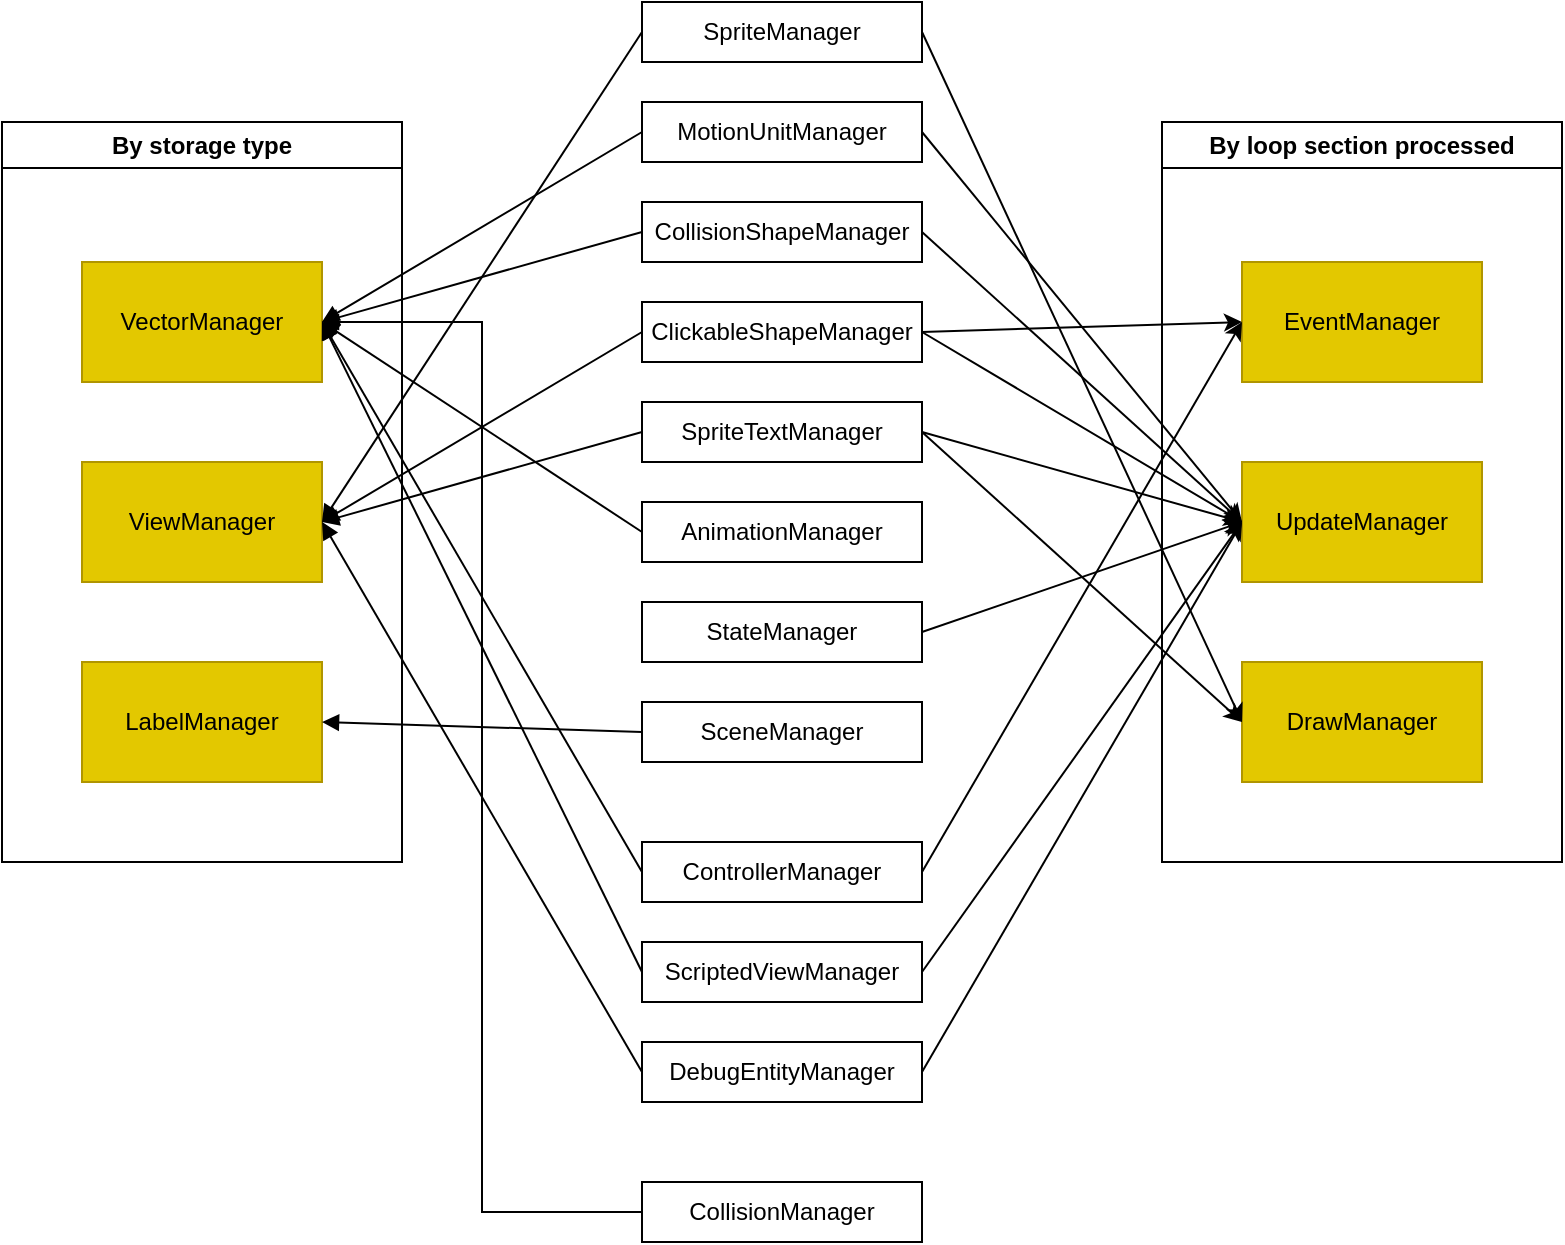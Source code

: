 <mxfile version="21.3.7" type="device">
  <diagram name="Page-1" id="FhUDX1a441KvjqnTjFQd">
    <mxGraphModel dx="1434" dy="871" grid="1" gridSize="10" guides="1" tooltips="1" connect="1" arrows="1" fold="1" page="0" pageScale="1" pageWidth="850" pageHeight="1100" math="0" shadow="0">
      <root>
        <mxCell id="0" />
        <mxCell id="1" parent="0" />
        <mxCell id="CC5OgU8TRu4SXhYbsI4M-2" value="By storage type" style="swimlane;whiteSpace=wrap;html=1;" parent="1" vertex="1">
          <mxGeometry x="280" y="260" width="200" height="370" as="geometry" />
        </mxCell>
        <mxCell id="CC5OgU8TRu4SXhYbsI4M-4" value="VectorManager" style="rounded=0;whiteSpace=wrap;html=1;fillColor=#e3c800;fontColor=#000000;strokeColor=#B09500;" parent="CC5OgU8TRu4SXhYbsI4M-2" vertex="1">
          <mxGeometry x="40" y="70" width="120" height="60" as="geometry" />
        </mxCell>
        <mxCell id="CC5OgU8TRu4SXhYbsI4M-5" value="ViewManager" style="rounded=0;whiteSpace=wrap;html=1;fillColor=#e3c800;fontColor=#000000;strokeColor=#B09500;" parent="CC5OgU8TRu4SXhYbsI4M-2" vertex="1">
          <mxGeometry x="40" y="170" width="120" height="60" as="geometry" />
        </mxCell>
        <mxCell id="CC5OgU8TRu4SXhYbsI4M-6" value="LabelManager" style="rounded=0;whiteSpace=wrap;html=1;fillColor=#e3c800;fontColor=#000000;strokeColor=#B09500;" parent="CC5OgU8TRu4SXhYbsI4M-2" vertex="1">
          <mxGeometry x="40" y="270" width="120" height="60" as="geometry" />
        </mxCell>
        <mxCell id="CC5OgU8TRu4SXhYbsI4M-3" value="By loop section processed" style="swimlane;whiteSpace=wrap;html=1;" parent="1" vertex="1">
          <mxGeometry x="860" y="260" width="200" height="370" as="geometry" />
        </mxCell>
        <mxCell id="CC5OgU8TRu4SXhYbsI4M-7" value="EventManager" style="rounded=0;whiteSpace=wrap;html=1;fillColor=#e3c800;fontColor=#000000;strokeColor=#B09500;" parent="CC5OgU8TRu4SXhYbsI4M-3" vertex="1">
          <mxGeometry x="40" y="70" width="120" height="60" as="geometry" />
        </mxCell>
        <mxCell id="CC5OgU8TRu4SXhYbsI4M-8" value="UpdateManager" style="rounded=0;whiteSpace=wrap;html=1;fillColor=#e3c800;fontColor=#000000;strokeColor=#B09500;" parent="CC5OgU8TRu4SXhYbsI4M-3" vertex="1">
          <mxGeometry x="40" y="170" width="120" height="60" as="geometry" />
        </mxCell>
        <mxCell id="CC5OgU8TRu4SXhYbsI4M-9" value="DrawManager" style="rounded=0;whiteSpace=wrap;html=1;fillColor=#e3c800;fontColor=#000000;strokeColor=#B09500;" parent="CC5OgU8TRu4SXhYbsI4M-3" vertex="1">
          <mxGeometry x="40" y="270" width="120" height="60" as="geometry" />
        </mxCell>
        <mxCell id="CC5OgU8TRu4SXhYbsI4M-54" style="edgeStyle=none;rounded=0;orthogonalLoop=1;jettySize=auto;html=1;exitX=0;exitY=0.5;exitDx=0;exitDy=0;entryX=1;entryY=0.5;entryDx=0;entryDy=0;endArrow=block;endFill=1;jumpStyle=none;" parent="1" source="CC5OgU8TRu4SXhYbsI4M-11" target="CC5OgU8TRu4SXhYbsI4M-4" edge="1">
          <mxGeometry relative="1" as="geometry" />
        </mxCell>
        <mxCell id="CC5OgU8TRu4SXhYbsI4M-55" style="edgeStyle=none;rounded=0;orthogonalLoop=1;jettySize=auto;html=1;exitX=1;exitY=0.5;exitDx=0;exitDy=0;entryX=0;entryY=0.5;entryDx=0;entryDy=0;" parent="1" source="CC5OgU8TRu4SXhYbsI4M-11" target="CC5OgU8TRu4SXhYbsI4M-7" edge="1">
          <mxGeometry relative="1" as="geometry" />
        </mxCell>
        <mxCell id="CC5OgU8TRu4SXhYbsI4M-11" value="ControllerManager" style="rounded=0;whiteSpace=wrap;html=1;" parent="1" vertex="1">
          <mxGeometry x="600" y="620" width="140" height="30" as="geometry" />
        </mxCell>
        <mxCell id="CC5OgU8TRu4SXhYbsI4M-56" style="edgeStyle=none;rounded=0;orthogonalLoop=1;jettySize=auto;html=1;exitX=0;exitY=0.5;exitDx=0;exitDy=0;entryX=1;entryY=0.5;entryDx=0;entryDy=0;endArrow=block;endFill=1;jumpStyle=none;" parent="1" source="CC5OgU8TRu4SXhYbsI4M-12" target="CC5OgU8TRu4SXhYbsI4M-4" edge="1">
          <mxGeometry relative="1" as="geometry" />
        </mxCell>
        <mxCell id="CC5OgU8TRu4SXhYbsI4M-57" style="edgeStyle=none;rounded=0;orthogonalLoop=1;jettySize=auto;html=1;exitX=1;exitY=0.5;exitDx=0;exitDy=0;entryX=0;entryY=0.5;entryDx=0;entryDy=0;" parent="1" source="CC5OgU8TRu4SXhYbsI4M-12" target="CC5OgU8TRu4SXhYbsI4M-8" edge="1">
          <mxGeometry relative="1" as="geometry" />
        </mxCell>
        <mxCell id="CC5OgU8TRu4SXhYbsI4M-12" value="ScriptedViewManager" style="rounded=0;whiteSpace=wrap;html=1;" parent="1" vertex="1">
          <mxGeometry x="600" y="670" width="140" height="30" as="geometry" />
        </mxCell>
        <mxCell id="CC5OgU8TRu4SXhYbsI4M-58" style="edgeStyle=none;rounded=0;orthogonalLoop=1;jettySize=auto;html=1;exitX=0;exitY=0.5;exitDx=0;exitDy=0;entryX=1;entryY=0.5;entryDx=0;entryDy=0;endArrow=block;endFill=1;jumpStyle=none;" parent="1" source="CC5OgU8TRu4SXhYbsI4M-13" target="CC5OgU8TRu4SXhYbsI4M-5" edge="1">
          <mxGeometry relative="1" as="geometry" />
        </mxCell>
        <mxCell id="CC5OgU8TRu4SXhYbsI4M-59" style="edgeStyle=none;rounded=0;orthogonalLoop=1;jettySize=auto;html=1;exitX=1;exitY=0.5;exitDx=0;exitDy=0;entryX=0;entryY=0.5;entryDx=0;entryDy=0;" parent="1" source="CC5OgU8TRu4SXhYbsI4M-13" target="CC5OgU8TRu4SXhYbsI4M-8" edge="1">
          <mxGeometry relative="1" as="geometry" />
        </mxCell>
        <mxCell id="CC5OgU8TRu4SXhYbsI4M-13" value="DebugEntityManager" style="rounded=0;whiteSpace=wrap;html=1;" parent="1" vertex="1">
          <mxGeometry x="600" y="720" width="140" height="30" as="geometry" />
        </mxCell>
        <mxCell id="CC5OgU8TRu4SXhYbsI4M-40" style="edgeStyle=none;rounded=0;orthogonalLoop=1;jettySize=auto;html=1;exitX=0;exitY=0.5;exitDx=0;exitDy=0;entryX=1;entryY=0.5;entryDx=0;entryDy=0;endArrow=block;endFill=1;jumpStyle=none;" parent="1" source="CC5OgU8TRu4SXhYbsI4M-14" target="CC5OgU8TRu4SXhYbsI4M-5" edge="1">
          <mxGeometry relative="1" as="geometry" />
        </mxCell>
        <mxCell id="CC5OgU8TRu4SXhYbsI4M-41" style="edgeStyle=none;rounded=0;orthogonalLoop=1;jettySize=auto;html=1;exitX=1;exitY=0.5;exitDx=0;exitDy=0;entryX=0;entryY=0.5;entryDx=0;entryDy=0;" parent="1" source="CC5OgU8TRu4SXhYbsI4M-14" target="CC5OgU8TRu4SXhYbsI4M-9" edge="1">
          <mxGeometry relative="1" as="geometry" />
        </mxCell>
        <mxCell id="CC5OgU8TRu4SXhYbsI4M-14" value="SpriteManager" style="rounded=0;whiteSpace=wrap;html=1;" parent="1" vertex="1">
          <mxGeometry x="600" y="200" width="140" height="30" as="geometry" />
        </mxCell>
        <mxCell id="CC5OgU8TRu4SXhYbsI4M-42" style="edgeStyle=none;rounded=0;orthogonalLoop=1;jettySize=auto;html=1;exitX=0;exitY=0.5;exitDx=0;exitDy=0;entryX=1;entryY=0.5;entryDx=0;entryDy=0;endArrow=block;endFill=1;jumpStyle=none;" parent="1" source="CC5OgU8TRu4SXhYbsI4M-15" target="CC5OgU8TRu4SXhYbsI4M-4" edge="1">
          <mxGeometry relative="1" as="geometry" />
        </mxCell>
        <mxCell id="CC5OgU8TRu4SXhYbsI4M-43" style="edgeStyle=none;rounded=0;orthogonalLoop=1;jettySize=auto;html=1;exitX=1;exitY=0.5;exitDx=0;exitDy=0;entryX=0;entryY=0.5;entryDx=0;entryDy=0;" parent="1" source="CC5OgU8TRu4SXhYbsI4M-15" target="CC5OgU8TRu4SXhYbsI4M-8" edge="1">
          <mxGeometry relative="1" as="geometry" />
        </mxCell>
        <mxCell id="CC5OgU8TRu4SXhYbsI4M-15" value="MotionUnitManager" style="rounded=0;whiteSpace=wrap;html=1;" parent="1" vertex="1">
          <mxGeometry x="600" y="250" width="140" height="30" as="geometry" />
        </mxCell>
        <mxCell id="CC5OgU8TRu4SXhYbsI4M-44" style="edgeStyle=none;rounded=0;orthogonalLoop=1;jettySize=auto;html=1;exitX=0;exitY=0.5;exitDx=0;exitDy=0;entryX=1;entryY=0.5;entryDx=0;entryDy=0;endArrow=block;endFill=1;jumpStyle=none;" parent="1" source="CC5OgU8TRu4SXhYbsI4M-16" target="CC5OgU8TRu4SXhYbsI4M-4" edge="1">
          <mxGeometry relative="1" as="geometry" />
        </mxCell>
        <mxCell id="CC5OgU8TRu4SXhYbsI4M-45" style="edgeStyle=none;rounded=0;orthogonalLoop=1;jettySize=auto;html=1;exitX=1;exitY=0.5;exitDx=0;exitDy=0;entryX=0;entryY=0.5;entryDx=0;entryDy=0;" parent="1" source="CC5OgU8TRu4SXhYbsI4M-16" target="CC5OgU8TRu4SXhYbsI4M-8" edge="1">
          <mxGeometry relative="1" as="geometry" />
        </mxCell>
        <mxCell id="CC5OgU8TRu4SXhYbsI4M-16" value="CollisionShapeManager" style="rounded=0;whiteSpace=wrap;html=1;" parent="1" vertex="1">
          <mxGeometry x="600" y="300" width="140" height="30" as="geometry" />
        </mxCell>
        <mxCell id="CC5OgU8TRu4SXhYbsI4M-46" style="edgeStyle=none;rounded=0;orthogonalLoop=1;jettySize=auto;html=1;exitX=0;exitY=0.5;exitDx=0;exitDy=0;entryX=1;entryY=0.5;entryDx=0;entryDy=0;endArrow=block;endFill=1;jumpStyle=none;" parent="1" source="CC5OgU8TRu4SXhYbsI4M-17" target="CC5OgU8TRu4SXhYbsI4M-5" edge="1">
          <mxGeometry relative="1" as="geometry" />
        </mxCell>
        <mxCell id="CC5OgU8TRu4SXhYbsI4M-47" style="edgeStyle=none;rounded=0;orthogonalLoop=1;jettySize=auto;html=1;exitX=1;exitY=0.5;exitDx=0;exitDy=0;entryX=0;entryY=0.5;entryDx=0;entryDy=0;" parent="1" source="CC5OgU8TRu4SXhYbsI4M-17" target="CC5OgU8TRu4SXhYbsI4M-8" edge="1">
          <mxGeometry relative="1" as="geometry" />
        </mxCell>
        <mxCell id="CC5OgU8TRu4SXhYbsI4M-48" style="edgeStyle=none;rounded=0;orthogonalLoop=1;jettySize=auto;html=1;exitX=1;exitY=0.5;exitDx=0;exitDy=0;entryX=0;entryY=0.5;entryDx=0;entryDy=0;" parent="1" source="CC5OgU8TRu4SXhYbsI4M-17" target="CC5OgU8TRu4SXhYbsI4M-7" edge="1">
          <mxGeometry relative="1" as="geometry" />
        </mxCell>
        <mxCell id="CC5OgU8TRu4SXhYbsI4M-17" value="ClickableShapeManager" style="rounded=0;whiteSpace=wrap;html=1;" parent="1" vertex="1">
          <mxGeometry x="600" y="350" width="140" height="30" as="geometry" />
        </mxCell>
        <mxCell id="CC5OgU8TRu4SXhYbsI4M-49" style="edgeStyle=none;rounded=0;orthogonalLoop=1;jettySize=auto;html=1;exitX=0;exitY=0.5;exitDx=0;exitDy=0;entryX=1;entryY=0.5;entryDx=0;entryDy=0;endArrow=block;endFill=1;jumpStyle=none;" parent="1" source="CC5OgU8TRu4SXhYbsI4M-18" target="CC5OgU8TRu4SXhYbsI4M-5" edge="1">
          <mxGeometry relative="1" as="geometry" />
        </mxCell>
        <mxCell id="CC5OgU8TRu4SXhYbsI4M-50" style="edgeStyle=none;rounded=0;orthogonalLoop=1;jettySize=auto;html=1;exitX=1;exitY=0.5;exitDx=0;exitDy=0;entryX=0;entryY=0.5;entryDx=0;entryDy=0;" parent="1" source="CC5OgU8TRu4SXhYbsI4M-18" target="CC5OgU8TRu4SXhYbsI4M-8" edge="1">
          <mxGeometry relative="1" as="geometry" />
        </mxCell>
        <mxCell id="CC5OgU8TRu4SXhYbsI4M-51" style="edgeStyle=none;rounded=0;orthogonalLoop=1;jettySize=auto;html=1;exitX=1;exitY=0.5;exitDx=0;exitDy=0;entryX=0;entryY=0.5;entryDx=0;entryDy=0;" parent="1" source="CC5OgU8TRu4SXhYbsI4M-18" target="CC5OgU8TRu4SXhYbsI4M-9" edge="1">
          <mxGeometry relative="1" as="geometry" />
        </mxCell>
        <mxCell id="CC5OgU8TRu4SXhYbsI4M-18" value="SpriteTextManager" style="rounded=0;whiteSpace=wrap;html=1;" parent="1" vertex="1">
          <mxGeometry x="600" y="400" width="140" height="30" as="geometry" />
        </mxCell>
        <mxCell id="CC5OgU8TRu4SXhYbsI4M-52" style="edgeStyle=none;rounded=0;orthogonalLoop=1;jettySize=auto;html=1;exitX=0;exitY=0.5;exitDx=0;exitDy=0;entryX=1;entryY=0.5;entryDx=0;entryDy=0;endArrow=block;endFill=1;jumpStyle=none;" parent="1" source="CC5OgU8TRu4SXhYbsI4M-19" target="CC5OgU8TRu4SXhYbsI4M-4" edge="1">
          <mxGeometry relative="1" as="geometry" />
        </mxCell>
        <mxCell id="CC5OgU8TRu4SXhYbsI4M-19" value="AnimationManager" style="rounded=0;whiteSpace=wrap;html=1;" parent="1" vertex="1">
          <mxGeometry x="600" y="450" width="140" height="30" as="geometry" />
        </mxCell>
        <mxCell id="CC5OgU8TRu4SXhYbsI4M-53" style="edgeStyle=none;rounded=0;orthogonalLoop=1;jettySize=auto;html=1;exitX=1;exitY=0.5;exitDx=0;exitDy=0;entryX=0;entryY=0.5;entryDx=0;entryDy=0;" parent="1" source="CC5OgU8TRu4SXhYbsI4M-20" target="CC5OgU8TRu4SXhYbsI4M-8" edge="1">
          <mxGeometry relative="1" as="geometry" />
        </mxCell>
        <mxCell id="CC5OgU8TRu4SXhYbsI4M-20" value="StateManager" style="rounded=0;whiteSpace=wrap;html=1;" parent="1" vertex="1">
          <mxGeometry x="600" y="500" width="140" height="30" as="geometry" />
        </mxCell>
        <mxCell id="CC5OgU8TRu4SXhYbsI4M-63" style="edgeStyle=none;rounded=0;orthogonalLoop=1;jettySize=auto;html=1;exitX=0;exitY=0.5;exitDx=0;exitDy=0;entryX=1;entryY=0.5;entryDx=0;entryDy=0;endArrow=block;endFill=1;jumpStyle=none;" parent="1" source="CC5OgU8TRu4SXhYbsI4M-24" target="CC5OgU8TRu4SXhYbsI4M-6" edge="1">
          <mxGeometry relative="1" as="geometry" />
        </mxCell>
        <mxCell id="CC5OgU8TRu4SXhYbsI4M-24" value="SceneManager" style="rounded=0;whiteSpace=wrap;html=1;" parent="1" vertex="1">
          <mxGeometry x="600" y="550" width="140" height="30" as="geometry" />
        </mxCell>
        <mxCell id="fxdV8tkFEdBGgvVbIoyz-1" style="edgeStyle=orthogonalEdgeStyle;rounded=0;orthogonalLoop=1;jettySize=auto;html=1;exitX=0;exitY=0.5;exitDx=0;exitDy=0;entryX=1;entryY=0.5;entryDx=0;entryDy=0;endArrow=block;endFill=1;" parent="1" source="CC5OgU8TRu4SXhYbsI4M-21" target="CC5OgU8TRu4SXhYbsI4M-4" edge="1">
          <mxGeometry relative="1" as="geometry" />
        </mxCell>
        <mxCell id="CC5OgU8TRu4SXhYbsI4M-21" value="CollisionManager" style="rounded=0;whiteSpace=wrap;html=1;" parent="1" vertex="1">
          <mxGeometry x="600" y="790" width="140" height="30" as="geometry" />
        </mxCell>
      </root>
    </mxGraphModel>
  </diagram>
</mxfile>
